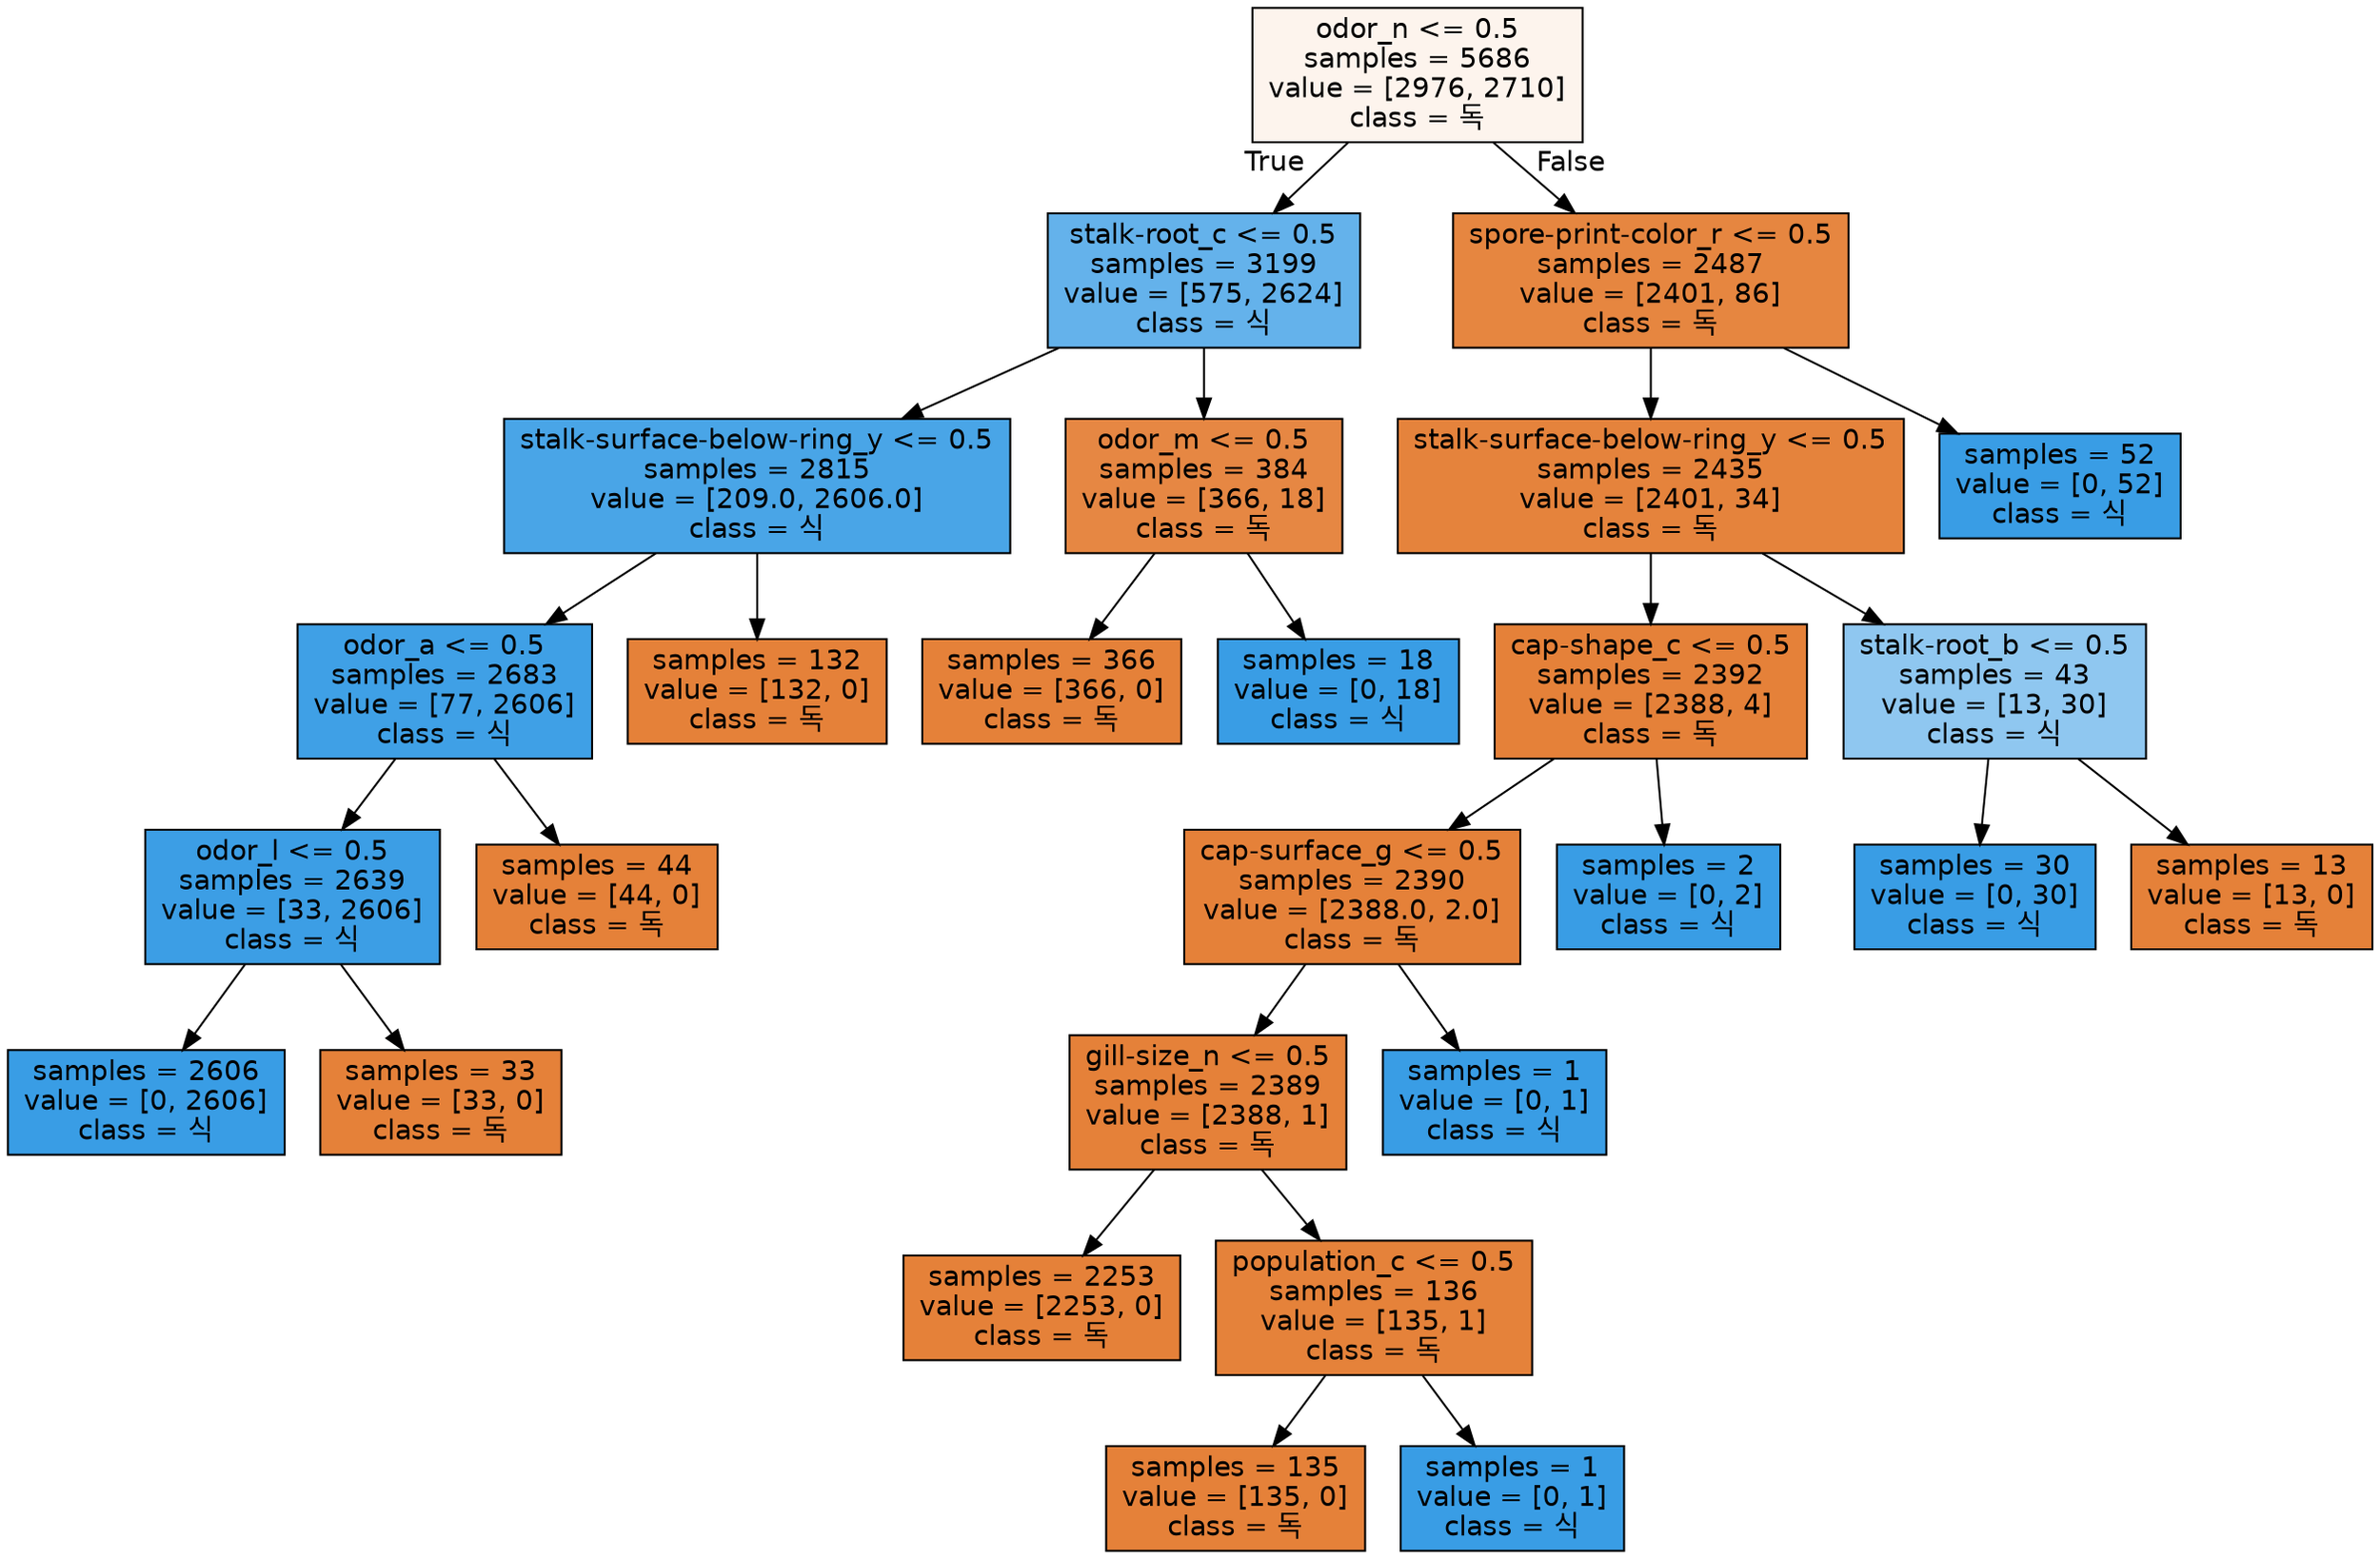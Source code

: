 digraph Tree {
node [shape=box, style="filled", color="black", fontname="helvetica"] ;
edge [fontname="helvetica"] ;
0 [label="odor_n <= 0.5\nsamples = 5686\nvalue = [2976, 2710]\nclass = 독", fillcolor="#fdf4ed"] ;
1 [label="stalk-root_c <= 0.5\nsamples = 3199\nvalue = [575, 2624]\nclass = 식", fillcolor="#64b2eb"] ;
0 -> 1 [labeldistance=2.5, labelangle=45, headlabel="True"] ;
2 [label="stalk-surface-below-ring_y <= 0.5\nsamples = 2815\nvalue = [209.0, 2606.0]\nclass = 식", fillcolor="#49a5e7"] ;
1 -> 2 ;
3 [label="odor_a <= 0.5\nsamples = 2683\nvalue = [77, 2606]\nclass = 식", fillcolor="#3fa0e6"] ;
2 -> 3 ;
4 [label="odor_l <= 0.5\nsamples = 2639\nvalue = [33, 2606]\nclass = 식", fillcolor="#3c9ee5"] ;
3 -> 4 ;
5 [label="samples = 2606\nvalue = [0, 2606]\nclass = 식", fillcolor="#399de5"] ;
4 -> 5 ;
6 [label="samples = 33\nvalue = [33, 0]\nclass = 독", fillcolor="#e58139"] ;
4 -> 6 ;
7 [label="samples = 44\nvalue = [44, 0]\nclass = 독", fillcolor="#e58139"] ;
3 -> 7 ;
8 [label="samples = 132\nvalue = [132, 0]\nclass = 독", fillcolor="#e58139"] ;
2 -> 8 ;
9 [label="odor_m <= 0.5\nsamples = 384\nvalue = [366, 18]\nclass = 독", fillcolor="#e68743"] ;
1 -> 9 ;
10 [label="samples = 366\nvalue = [366, 0]\nclass = 독", fillcolor="#e58139"] ;
9 -> 10 ;
11 [label="samples = 18\nvalue = [0, 18]\nclass = 식", fillcolor="#399de5"] ;
9 -> 11 ;
12 [label="spore-print-color_r <= 0.5\nsamples = 2487\nvalue = [2401, 86]\nclass = 독", fillcolor="#e68640"] ;
0 -> 12 [labeldistance=2.5, labelangle=-45, headlabel="False"] ;
13 [label="stalk-surface-below-ring_y <= 0.5\nsamples = 2435\nvalue = [2401, 34]\nclass = 독", fillcolor="#e5833c"] ;
12 -> 13 ;
14 [label="cap-shape_c <= 0.5\nsamples = 2392\nvalue = [2388, 4]\nclass = 독", fillcolor="#e58139"] ;
13 -> 14 ;
15 [label="cap-surface_g <= 0.5\nsamples = 2390\nvalue = [2388.0, 2.0]\nclass = 독", fillcolor="#e58139"] ;
14 -> 15 ;
16 [label="gill-size_n <= 0.5\nsamples = 2389\nvalue = [2388, 1]\nclass = 독", fillcolor="#e58139"] ;
15 -> 16 ;
17 [label="samples = 2253\nvalue = [2253, 0]\nclass = 독", fillcolor="#e58139"] ;
16 -> 17 ;
18 [label="population_c <= 0.5\nsamples = 136\nvalue = [135, 1]\nclass = 독", fillcolor="#e5823a"] ;
16 -> 18 ;
19 [label="samples = 135\nvalue = [135, 0]\nclass = 독", fillcolor="#e58139"] ;
18 -> 19 ;
20 [label="samples = 1\nvalue = [0, 1]\nclass = 식", fillcolor="#399de5"] ;
18 -> 20 ;
21 [label="samples = 1\nvalue = [0, 1]\nclass = 식", fillcolor="#399de5"] ;
15 -> 21 ;
22 [label="samples = 2\nvalue = [0, 2]\nclass = 식", fillcolor="#399de5"] ;
14 -> 22 ;
23 [label="stalk-root_b <= 0.5\nsamples = 43\nvalue = [13, 30]\nclass = 식", fillcolor="#8fc7f0"] ;
13 -> 23 ;
24 [label="samples = 30\nvalue = [0, 30]\nclass = 식", fillcolor="#399de5"] ;
23 -> 24 ;
25 [label="samples = 13\nvalue = [13, 0]\nclass = 독", fillcolor="#e58139"] ;
23 -> 25 ;
26 [label="samples = 52\nvalue = [0, 52]\nclass = 식", fillcolor="#399de5"] ;
12 -> 26 ;
}
